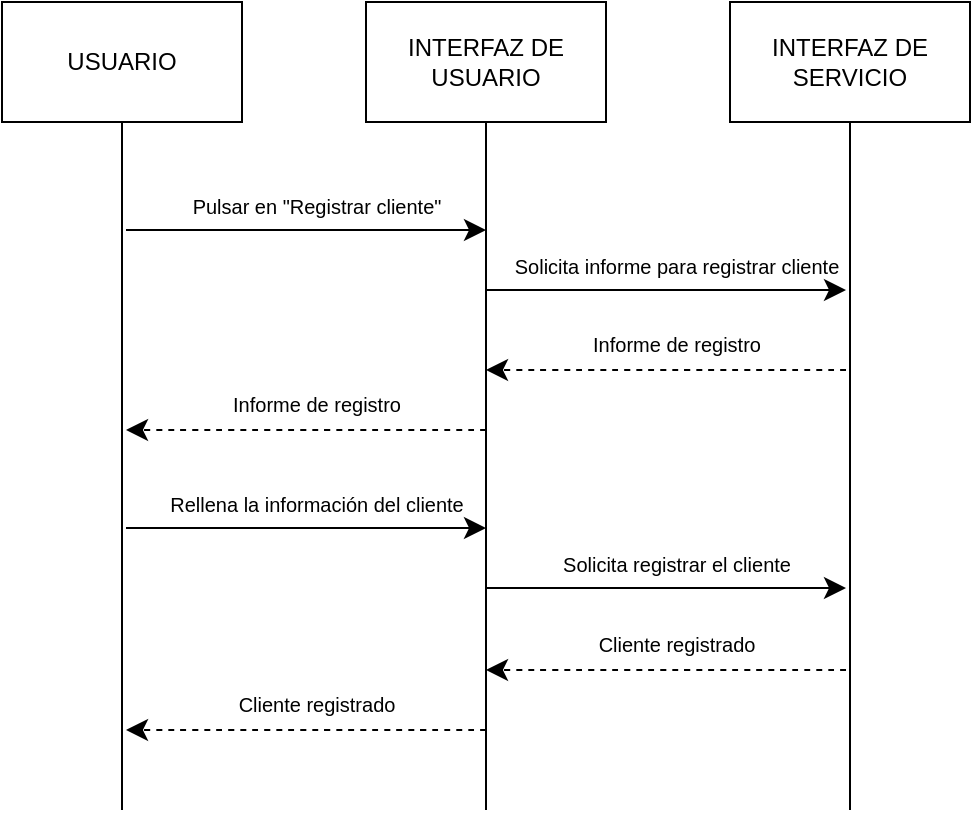 <mxfile version="25.0.3">
  <diagram name="Página-1" id="300fUToeXubwseCXgY7B">
    <mxGraphModel dx="574" dy="329" grid="1" gridSize="10" guides="1" tooltips="1" connect="1" arrows="1" fold="1" page="1" pageScale="1" pageWidth="2339" pageHeight="3300" math="0" shadow="0">
      <root>
        <mxCell id="0" />
        <mxCell id="1" parent="0" />
        <mxCell id="4rIS1jC6eq3GYON5UIWy-1" style="edgeStyle=none;curved=1;rounded=0;orthogonalLoop=1;jettySize=auto;html=1;exitX=0.5;exitY=1;exitDx=0;exitDy=0;fontSize=12;startSize=8;endSize=8;endArrow=none;endFill=0;" edge="1" parent="1" source="4rIS1jC6eq3GYON5UIWy-2">
          <mxGeometry relative="1" as="geometry">
            <mxPoint x="178" y="560" as="targetPoint" />
          </mxGeometry>
        </mxCell>
        <mxCell id="4rIS1jC6eq3GYON5UIWy-2" value="USUARIO" style="rounded=0;whiteSpace=wrap;html=1;" vertex="1" parent="1">
          <mxGeometry x="118" y="156" width="120" height="60" as="geometry" />
        </mxCell>
        <mxCell id="4rIS1jC6eq3GYON5UIWy-3" style="edgeStyle=none;curved=1;rounded=0;orthogonalLoop=1;jettySize=auto;html=1;exitX=0.5;exitY=1;exitDx=0;exitDy=0;fontSize=12;startSize=8;endSize=8;endArrow=none;endFill=0;" edge="1" parent="1" source="4rIS1jC6eq3GYON5UIWy-4">
          <mxGeometry relative="1" as="geometry">
            <mxPoint x="360" y="560" as="targetPoint" />
          </mxGeometry>
        </mxCell>
        <mxCell id="4rIS1jC6eq3GYON5UIWy-4" value="INTERFAZ DE USUARIO" style="rounded=0;whiteSpace=wrap;html=1;" vertex="1" parent="1">
          <mxGeometry x="300" y="156" width="120" height="60" as="geometry" />
        </mxCell>
        <mxCell id="4rIS1jC6eq3GYON5UIWy-5" style="edgeStyle=none;curved=1;rounded=0;orthogonalLoop=1;jettySize=auto;html=1;exitX=0.5;exitY=1;exitDx=0;exitDy=0;fontSize=12;startSize=8;endSize=8;endArrow=none;endFill=0;" edge="1" parent="1" source="4rIS1jC6eq3GYON5UIWy-6">
          <mxGeometry relative="1" as="geometry">
            <mxPoint x="542" y="560" as="targetPoint" />
          </mxGeometry>
        </mxCell>
        <mxCell id="4rIS1jC6eq3GYON5UIWy-6" value="INTERFAZ DE SERVICIO" style="rounded=0;whiteSpace=wrap;html=1;" vertex="1" parent="1">
          <mxGeometry x="482" y="156" width="120" height="60" as="geometry" />
        </mxCell>
        <mxCell id="4rIS1jC6eq3GYON5UIWy-7" value="" style="endArrow=classic;html=1;rounded=0;fontSize=12;startSize=8;endSize=8;curved=1;" edge="1" parent="1">
          <mxGeometry width="50" height="50" relative="1" as="geometry">
            <mxPoint x="180" y="270" as="sourcePoint" />
            <mxPoint x="360" y="270" as="targetPoint" />
          </mxGeometry>
        </mxCell>
        <mxCell id="4rIS1jC6eq3GYON5UIWy-8" value="&lt;font style=&quot;font-size: 10px;&quot;&gt;Pulsar en &quot;Registrar cliente&quot;&lt;/font&gt;" style="text;html=1;align=center;verticalAlign=middle;resizable=0;points=[];autosize=1;strokeColor=none;fillColor=none;fontSize=16;" vertex="1" parent="1">
          <mxGeometry x="200" y="241" width="150" height="30" as="geometry" />
        </mxCell>
        <mxCell id="4rIS1jC6eq3GYON5UIWy-9" value="" style="endArrow=classic;html=1;rounded=0;fontSize=12;startSize=8;endSize=8;curved=1;" edge="1" parent="1">
          <mxGeometry width="50" height="50" relative="1" as="geometry">
            <mxPoint x="360" y="300" as="sourcePoint" />
            <mxPoint x="540" y="300" as="targetPoint" />
          </mxGeometry>
        </mxCell>
        <mxCell id="4rIS1jC6eq3GYON5UIWy-10" value="&lt;font style=&quot;font-size: 10px;&quot;&gt;Solicita informe para registrar cliente&lt;/font&gt;" style="text;html=1;align=center;verticalAlign=middle;resizable=0;points=[];autosize=1;strokeColor=none;fillColor=none;fontSize=16;" vertex="1" parent="1">
          <mxGeometry x="360" y="271" width="190" height="30" as="geometry" />
        </mxCell>
        <mxCell id="4rIS1jC6eq3GYON5UIWy-12" value="" style="endArrow=classic;html=1;rounded=0;fontSize=12;startSize=8;endSize=8;curved=1;dashed=1;" edge="1" parent="1">
          <mxGeometry width="50" height="50" relative="1" as="geometry">
            <mxPoint x="540" y="340" as="sourcePoint" />
            <mxPoint x="360" y="340" as="targetPoint" />
          </mxGeometry>
        </mxCell>
        <mxCell id="4rIS1jC6eq3GYON5UIWy-13" value="&lt;font style=&quot;font-size: 10px;&quot;&gt;Informe de registro&lt;/font&gt;" style="text;html=1;align=center;verticalAlign=middle;resizable=0;points=[];autosize=1;strokeColor=none;fillColor=none;fontSize=16;" vertex="1" parent="1">
          <mxGeometry x="400" y="310" width="110" height="30" as="geometry" />
        </mxCell>
        <mxCell id="4rIS1jC6eq3GYON5UIWy-14" value="" style="endArrow=classic;html=1;rounded=0;fontSize=12;startSize=8;endSize=8;curved=1;dashed=1;" edge="1" parent="1">
          <mxGeometry width="50" height="50" relative="1" as="geometry">
            <mxPoint x="360" y="370" as="sourcePoint" />
            <mxPoint x="180" y="370" as="targetPoint" />
          </mxGeometry>
        </mxCell>
        <mxCell id="4rIS1jC6eq3GYON5UIWy-15" value="&lt;font style=&quot;font-size: 10px;&quot;&gt;Informe de registro&lt;/font&gt;" style="text;html=1;align=center;verticalAlign=middle;resizable=0;points=[];autosize=1;strokeColor=none;fillColor=none;fontSize=16;" vertex="1" parent="1">
          <mxGeometry x="220" y="340" width="110" height="30" as="geometry" />
        </mxCell>
        <mxCell id="4rIS1jC6eq3GYON5UIWy-17" value="" style="endArrow=classic;html=1;rounded=0;fontSize=12;startSize=8;endSize=8;curved=1;" edge="1" parent="1">
          <mxGeometry width="50" height="50" relative="1" as="geometry">
            <mxPoint x="180" y="419" as="sourcePoint" />
            <mxPoint x="360" y="419" as="targetPoint" />
          </mxGeometry>
        </mxCell>
        <mxCell id="4rIS1jC6eq3GYON5UIWy-18" value="&lt;font style=&quot;font-size: 10px;&quot;&gt;Rellena la información del cliente&lt;/font&gt;" style="text;html=1;align=center;verticalAlign=middle;resizable=0;points=[];autosize=1;strokeColor=none;fillColor=none;fontSize=16;" vertex="1" parent="1">
          <mxGeometry x="190" y="390" width="170" height="30" as="geometry" />
        </mxCell>
        <mxCell id="4rIS1jC6eq3GYON5UIWy-19" value="" style="endArrow=classic;html=1;rounded=0;fontSize=12;startSize=8;endSize=8;curved=1;" edge="1" parent="1">
          <mxGeometry width="50" height="50" relative="1" as="geometry">
            <mxPoint x="360" y="449" as="sourcePoint" />
            <mxPoint x="540" y="449" as="targetPoint" />
          </mxGeometry>
        </mxCell>
        <mxCell id="4rIS1jC6eq3GYON5UIWy-20" value="&lt;font style=&quot;font-size: 10px;&quot;&gt;Solicita registrar el cliente&lt;/font&gt;" style="text;html=1;align=center;verticalAlign=middle;resizable=0;points=[];autosize=1;strokeColor=none;fillColor=none;fontSize=16;" vertex="1" parent="1">
          <mxGeometry x="385" y="420" width="140" height="30" as="geometry" />
        </mxCell>
        <mxCell id="4rIS1jC6eq3GYON5UIWy-21" value="" style="endArrow=classic;html=1;rounded=0;fontSize=12;startSize=8;endSize=8;curved=1;dashed=1;" edge="1" parent="1">
          <mxGeometry width="50" height="50" relative="1" as="geometry">
            <mxPoint x="540" y="490" as="sourcePoint" />
            <mxPoint x="360" y="490" as="targetPoint" />
          </mxGeometry>
        </mxCell>
        <mxCell id="4rIS1jC6eq3GYON5UIWy-22" value="&lt;font style=&quot;font-size: 10px;&quot;&gt;Cliente registrado&lt;/font&gt;" style="text;html=1;align=center;verticalAlign=middle;resizable=0;points=[];autosize=1;strokeColor=none;fillColor=none;fontSize=16;" vertex="1" parent="1">
          <mxGeometry x="405" y="460" width="100" height="30" as="geometry" />
        </mxCell>
        <mxCell id="4rIS1jC6eq3GYON5UIWy-23" value="" style="endArrow=classic;html=1;rounded=0;fontSize=12;startSize=8;endSize=8;curved=1;dashed=1;" edge="1" parent="1">
          <mxGeometry width="50" height="50" relative="1" as="geometry">
            <mxPoint x="360" y="520" as="sourcePoint" />
            <mxPoint x="180" y="520" as="targetPoint" />
          </mxGeometry>
        </mxCell>
        <mxCell id="4rIS1jC6eq3GYON5UIWy-24" value="&lt;font style=&quot;font-size: 10px;&quot;&gt;Cliente registrado&lt;/font&gt;" style="text;html=1;align=center;verticalAlign=middle;resizable=0;points=[];autosize=1;strokeColor=none;fillColor=none;fontSize=16;" vertex="1" parent="1">
          <mxGeometry x="225" y="490" width="100" height="30" as="geometry" />
        </mxCell>
      </root>
    </mxGraphModel>
  </diagram>
</mxfile>
